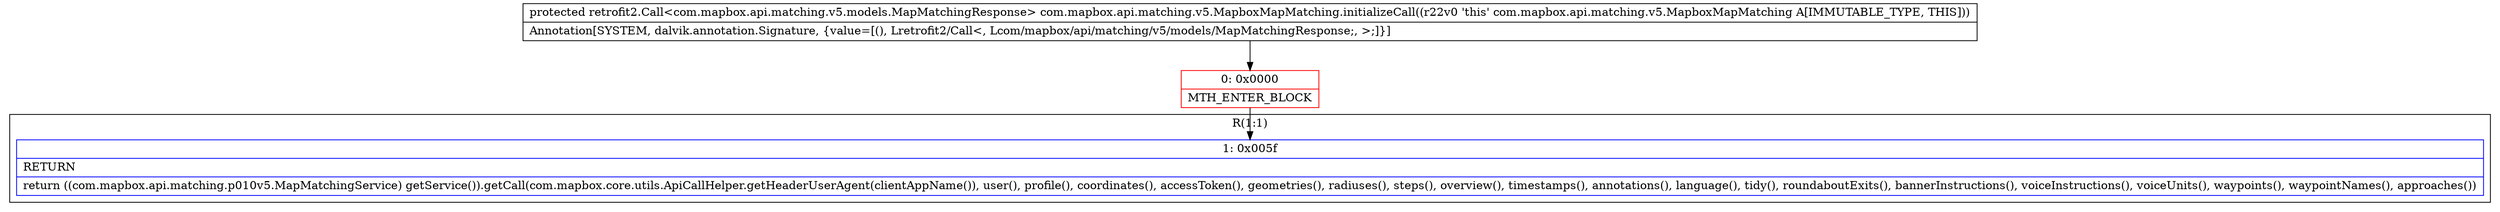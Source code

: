 digraph "CFG forcom.mapbox.api.matching.v5.MapboxMapMatching.initializeCall()Lretrofit2\/Call;" {
subgraph cluster_Region_79973037 {
label = "R(1:1)";
node [shape=record,color=blue];
Node_1 [shape=record,label="{1\:\ 0x005f|RETURN\l|return ((com.mapbox.api.matching.p010v5.MapMatchingService) getService()).getCall(com.mapbox.core.utils.ApiCallHelper.getHeaderUserAgent(clientAppName()), user(), profile(), coordinates(), accessToken(), geometries(), radiuses(), steps(), overview(), timestamps(), annotations(), language(), tidy(), roundaboutExits(), bannerInstructions(), voiceInstructions(), voiceUnits(), waypoints(), waypointNames(), approaches())\l}"];
}
Node_0 [shape=record,color=red,label="{0\:\ 0x0000|MTH_ENTER_BLOCK\l}"];
MethodNode[shape=record,label="{protected retrofit2.Call\<com.mapbox.api.matching.v5.models.MapMatchingResponse\> com.mapbox.api.matching.v5.MapboxMapMatching.initializeCall((r22v0 'this' com.mapbox.api.matching.v5.MapboxMapMatching A[IMMUTABLE_TYPE, THIS]))  | Annotation[SYSTEM, dalvik.annotation.Signature, \{value=[(), Lretrofit2\/Call\<, Lcom\/mapbox\/api\/matching\/v5\/models\/MapMatchingResponse;, \>;]\}]\l}"];
MethodNode -> Node_0;
Node_0 -> Node_1;
}

